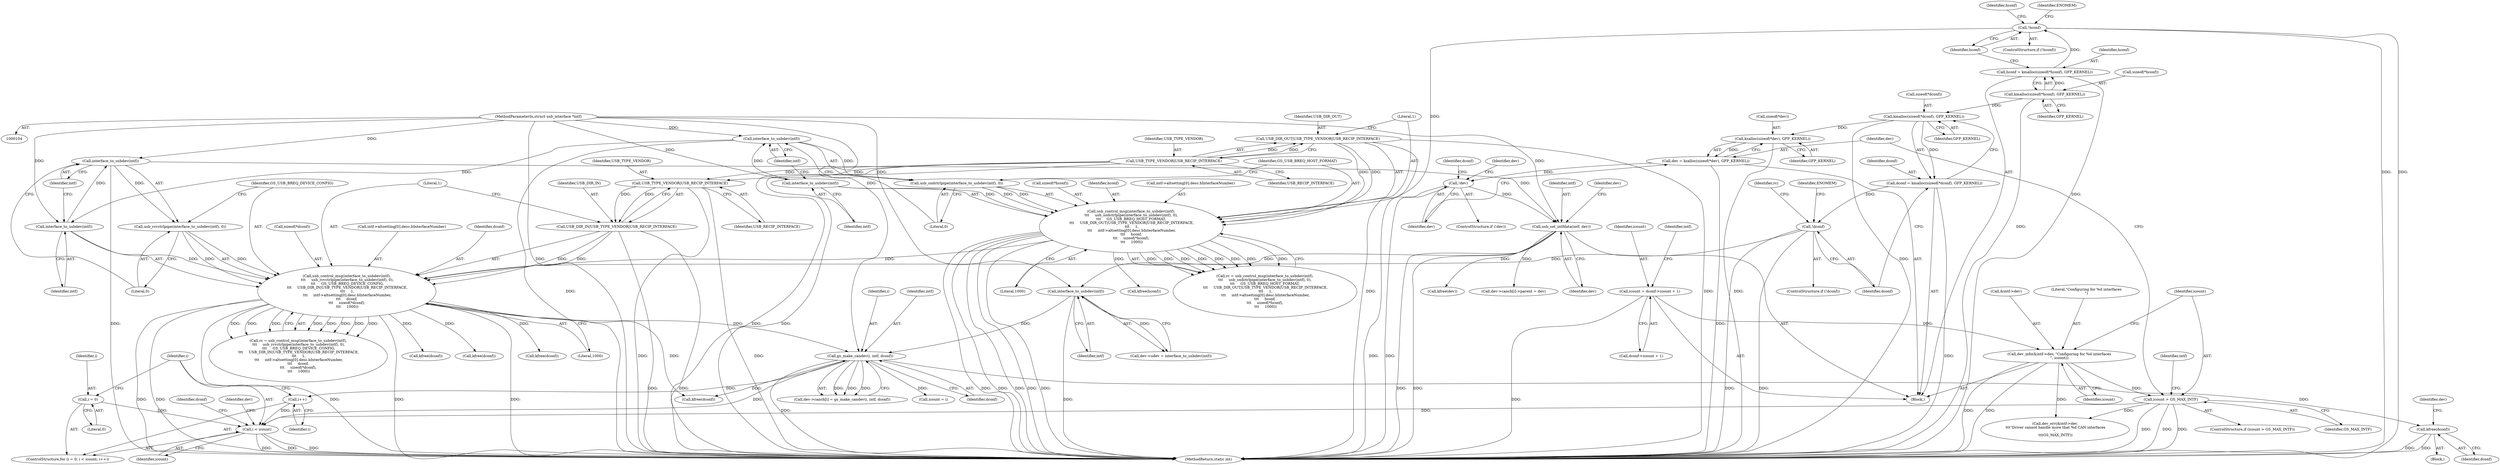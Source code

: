 digraph "0_linux_c919a3069c775c1c876bec55e00b2305d5125caa@API" {
"1000367" [label="(Call,kfree(dconf))"];
"1000324" [label="(Call,gs_make_candev(i, intf, dconf))"];
"1000312" [label="(Call,i < icount)"];
"1000309" [label="(Call,i = 0)"];
"1000315" [label="(Call,i++)"];
"1000256" [label="(Call,icount > GS_MAX_INTF)"];
"1000248" [label="(Call,dev_info(&intf->dev, \"Configuring for %d interfaces\n\", icount))"];
"1000241" [label="(Call,icount = dconf->icount + 1)"];
"1000306" [label="(Call,interface_to_usbdev(intf))"];
"1000299" [label="(Call,usb_set_intfdata(intf, dev))"];
"1000201" [label="(Call,interface_to_usbdev(intf))"];
"1000198" [label="(Call,interface_to_usbdev(intf))"];
"1000142" [label="(Call,interface_to_usbdev(intf))"];
"1000139" [label="(Call,interface_to_usbdev(intf))"];
"1000105" [label="(MethodParameterIn,struct usb_interface *intf)"];
"1000280" [label="(Call,!dev)"];
"1000272" [label="(Call,dev = kzalloc(sizeof(*dev), GFP_KERNEL))"];
"1000274" [label="(Call,kzalloc(sizeof(*dev), GFP_KERNEL))"];
"1000184" [label="(Call,kmalloc(sizeof(*dconf), GFP_KERNEL))"];
"1000120" [label="(Call,kmalloc(sizeof(*hconf), GFP_KERNEL))"];
"1000197" [label="(Call,usb_control_msg(interface_to_usbdev(intf),\n \t\t\t     usb_rcvctrlpipe(interface_to_usbdev(intf), 0),\n \t\t\t     GS_USB_BREQ_DEVICE_CONFIG,\n \t\t\t     USB_DIR_IN|USB_TYPE_VENDOR|USB_RECIP_INTERFACE,\n \t\t\t     1,\n \t\t\t     intf->altsetting[0].desc.bInterfaceNumber,\n\t\t\t     dconf,\n\t\t\t     sizeof(*dconf),\n \t\t\t     1000))"];
"1000200" [label="(Call,usb_rcvctrlpipe(interface_to_usbdev(intf), 0))"];
"1000205" [label="(Call,USB_DIR_IN|USB_TYPE_VENDOR|USB_RECIP_INTERFACE)"];
"1000207" [label="(Call,USB_TYPE_VENDOR|USB_RECIP_INTERFACE)"];
"1000148" [label="(Call,USB_TYPE_VENDOR|USB_RECIP_INTERFACE)"];
"1000138" [label="(Call,usb_control_msg(interface_to_usbdev(intf),\n\t\t\t     usb_sndctrlpipe(interface_to_usbdev(intf), 0),\n\t\t\t     GS_USB_BREQ_HOST_FORMAT,\n \t\t\t     USB_DIR_OUT|USB_TYPE_VENDOR|USB_RECIP_INTERFACE,\n \t\t\t     1,\n \t\t\t     intf->altsetting[0].desc.bInterfaceNumber,\n\t\t\t     hconf,\n\t\t\t     sizeof(*hconf),\n \t\t\t     1000))"];
"1000141" [label="(Call,usb_sndctrlpipe(interface_to_usbdev(intf), 0))"];
"1000146" [label="(Call,USB_DIR_OUT|USB_TYPE_VENDOR|USB_RECIP_INTERFACE)"];
"1000126" [label="(Call,!hconf)"];
"1000118" [label="(Call,hconf = kmalloc(sizeof(*hconf), GFP_KERNEL))"];
"1000190" [label="(Call,!dconf)"];
"1000182" [label="(Call,dconf = kmalloc(sizeof(*dconf), GFP_KERNEL))"];
"1000369" [label="(Call,kfree(dev))"];
"1000325" [label="(Identifier,i)"];
"1000221" [label="(Call,sizeof(*dconf))"];
"1000148" [label="(Call,USB_TYPE_VENDOR|USB_RECIP_INTERFACE)"];
"1000273" [label="(Identifier,dev)"];
"1000133" [label="(Identifier,hconf)"];
"1000165" [label="(Literal,1000)"];
"1000309" [label="(Call,i = 0)"];
"1000368" [label="(Identifier,dconf)"];
"1000272" [label="(Call,dev = kzalloc(sizeof(*dev), GFP_KERNEL))"];
"1000275" [label="(Call,sizeof(*dev))"];
"1000209" [label="(Identifier,USB_RECIP_INTERFACE)"];
"1000124" [label="(Identifier,GFP_KERNEL)"];
"1000147" [label="(Identifier,USB_DIR_OUT)"];
"1000185" [label="(Call,sizeof(*dconf))"];
"1000194" [label="(Identifier,ENOMEM)"];
"1000208" [label="(Identifier,USB_TYPE_VENDOR)"];
"1000118" [label="(Call,hconf = kmalloc(sizeof(*hconf), GFP_KERNEL))"];
"1000150" [label="(Identifier,USB_RECIP_INTERFACE)"];
"1000182" [label="(Call,dconf = kmalloc(sizeof(*dconf), GFP_KERNEL))"];
"1000139" [label="(Call,interface_to_usbdev(intf))"];
"1000255" [label="(ControlStructure,if (icount > GS_MAX_INTF))"];
"1000190" [label="(Call,!dconf)"];
"1000162" [label="(Call,sizeof(*hconf))"];
"1000126" [label="(Call,!hconf)"];
"1000138" [label="(Call,usb_control_msg(interface_to_usbdev(intf),\n\t\t\t     usb_sndctrlpipe(interface_to_usbdev(intf), 0),\n\t\t\t     GS_USB_BREQ_HOST_FORMAT,\n \t\t\t     USB_DIR_OUT|USB_TYPE_VENDOR|USB_RECIP_INTERFACE,\n \t\t\t     1,\n \t\t\t     intf->altsetting[0].desc.bInterfaceNumber,\n\t\t\t     hconf,\n\t\t\t     sizeof(*hconf),\n \t\t\t     1000))"];
"1000383" [label="(Identifier,dconf)"];
"1000321" [label="(Identifier,dev)"];
"1000284" [label="(Identifier,dconf)"];
"1000263" [label="(Identifier,intf)"];
"1000260" [label="(Call,dev_err(&intf->dev,\n \t\t\t\"Driver cannot handle more that %d CAN interfaces\n\",\n \t\t\tGS_MAX_INTF))"];
"1000315" [label="(Call,i++)"];
"1000125" [label="(ControlStructure,if (!hconf))"];
"1000204" [label="(Identifier,GS_USB_BREQ_DEVICE_CONFIG)"];
"1000161" [label="(Identifier,hconf)"];
"1000127" [label="(Identifier,hconf)"];
"1000196" [label="(Identifier,rc)"];
"1000191" [label="(Identifier,dconf)"];
"1000307" [label="(Identifier,intf)"];
"1000281" [label="(Identifier,dev)"];
"1000195" [label="(Call,rc = usb_control_msg(interface_to_usbdev(intf),\n \t\t\t     usb_rcvctrlpipe(interface_to_usbdev(intf), 0),\n \t\t\t     GS_USB_BREQ_DEVICE_CONFIG,\n \t\t\t     USB_DIR_IN|USB_TYPE_VENDOR|USB_RECIP_INTERFACE,\n \t\t\t     1,\n \t\t\t     intf->altsetting[0].desc.bInterfaceNumber,\n\t\t\t     dconf,\n\t\t\t     sizeof(*dconf),\n \t\t\t     1000))"];
"1000318" [label="(Call,dev->canch[i] = gs_make_candev(i, intf, dconf))"];
"1000237" [label="(Call,kfree(dconf))"];
"1000203" [label="(Literal,0)"];
"1000251" [label="(Identifier,intf)"];
"1000205" [label="(Call,USB_DIR_IN|USB_TYPE_VENDOR|USB_RECIP_INTERFACE)"];
"1000140" [label="(Identifier,intf)"];
"1000256" [label="(Call,icount > GS_MAX_INTF)"];
"1000141" [label="(Call,usb_sndctrlpipe(interface_to_usbdev(intf), 0))"];
"1000242" [label="(Identifier,icount)"];
"1000373" [label="(Call,dev->canch[i]->parent = dev)"];
"1000202" [label="(Identifier,intf)"];
"1000149" [label="(Identifier,USB_TYPE_VENDOR)"];
"1000249" [label="(Call,&intf->dev)"];
"1000210" [label="(Literal,1)"];
"1000130" [label="(Identifier,ENOMEM)"];
"1000278" [label="(Identifier,GFP_KERNEL)"];
"1000258" [label="(Identifier,GS_MAX_INTF)"];
"1000344" [label="(Call,icount = i)"];
"1000201" [label="(Call,interface_to_usbdev(intf))"];
"1000143" [label="(Identifier,intf)"];
"1000146" [label="(Call,USB_DIR_OUT|USB_TYPE_VENDOR|USB_RECIP_INTERFACE)"];
"1000151" [label="(Literal,1)"];
"1000312" [label="(Call,i < icount)"];
"1000283" [label="(Call,kfree(dconf))"];
"1000316" [label="(Identifier,i)"];
"1000243" [label="(Call,dconf->icount + 1)"];
"1000311" [label="(Literal,0)"];
"1000314" [label="(Identifier,icount)"];
"1000326" [label="(Identifier,intf)"];
"1000248" [label="(Call,dev_info(&intf->dev, \"Configuring for %d interfaces\n\", icount))"];
"1000120" [label="(Call,kmalloc(sizeof(*hconf), GFP_KERNEL))"];
"1000189" [label="(ControlStructure,if (!dconf))"];
"1000142" [label="(Call,interface_to_usbdev(intf))"];
"1000198" [label="(Call,interface_to_usbdev(intf))"];
"1000152" [label="(Call,intf->altsetting[0].desc.bInterfaceNumber)"];
"1000327" [label="(Identifier,dconf)"];
"1000301" [label="(Identifier,dev)"];
"1000302" [label="(Call,dev->udev = interface_to_usbdev(intf))"];
"1000121" [label="(Call,sizeof(*hconf))"];
"1000119" [label="(Identifier,hconf)"];
"1000370" [label="(Identifier,dev)"];
"1000280" [label="(Call,!dev)"];
"1000386" [label="(MethodReturn,static int)"];
"1000183" [label="(Identifier,dconf)"];
"1000257" [label="(Identifier,icount)"];
"1000267" [label="(Call,kfree(dconf))"];
"1000299" [label="(Call,usb_set_intfdata(intf, dev))"];
"1000300" [label="(Identifier,intf)"];
"1000211" [label="(Call,intf->altsetting[0].desc.bInterfaceNumber)"];
"1000206" [label="(Identifier,USB_DIR_IN)"];
"1000241" [label="(Call,icount = dconf->icount + 1)"];
"1000166" [label="(Call,kfree(hconf))"];
"1000184" [label="(Call,kmalloc(sizeof(*dconf), GFP_KERNEL))"];
"1000136" [label="(Call,rc = usb_control_msg(interface_to_usbdev(intf),\n\t\t\t     usb_sndctrlpipe(interface_to_usbdev(intf), 0),\n\t\t\t     GS_USB_BREQ_HOST_FORMAT,\n \t\t\t     USB_DIR_OUT|USB_TYPE_VENDOR|USB_RECIP_INTERFACE,\n \t\t\t     1,\n \t\t\t     intf->altsetting[0].desc.bInterfaceNumber,\n\t\t\t     hconf,\n\t\t\t     sizeof(*hconf),\n \t\t\t     1000))"];
"1000279" [label="(ControlStructure,if (!dev))"];
"1000224" [label="(Literal,1000)"];
"1000274" [label="(Call,kzalloc(sizeof(*dev), GFP_KERNEL))"];
"1000367" [label="(Call,kfree(dconf))"];
"1000304" [label="(Identifier,dev)"];
"1000107" [label="(Block,)"];
"1000145" [label="(Identifier,GS_USB_BREQ_HOST_FORMAT)"];
"1000199" [label="(Identifier,intf)"];
"1000306" [label="(Call,interface_to_usbdev(intf))"];
"1000144" [label="(Literal,0)"];
"1000188" [label="(Identifier,GFP_KERNEL)"];
"1000200" [label="(Call,usb_rcvctrlpipe(interface_to_usbdev(intf), 0))"];
"1000313" [label="(Identifier,i)"];
"1000220" [label="(Identifier,dconf)"];
"1000310" [label="(Identifier,i)"];
"1000207" [label="(Call,USB_TYPE_VENDOR|USB_RECIP_INTERFACE)"];
"1000382" [label="(Call,kfree(dconf))"];
"1000291" [label="(Identifier,dev)"];
"1000253" [label="(Literal,\"Configuring for %d interfaces\n\")"];
"1000197" [label="(Call,usb_control_msg(interface_to_usbdev(intf),\n \t\t\t     usb_rcvctrlpipe(interface_to_usbdev(intf), 0),\n \t\t\t     GS_USB_BREQ_DEVICE_CONFIG,\n \t\t\t     USB_DIR_IN|USB_TYPE_VENDOR|USB_RECIP_INTERFACE,\n \t\t\t     1,\n \t\t\t     intf->altsetting[0].desc.bInterfaceNumber,\n\t\t\t     dconf,\n\t\t\t     sizeof(*dconf),\n \t\t\t     1000))"];
"1000105" [label="(MethodParameterIn,struct usb_interface *intf)"];
"1000254" [label="(Identifier,icount)"];
"1000324" [label="(Call,gs_make_candev(i, intf, dconf))"];
"1000308" [label="(ControlStructure,for (i = 0; i < icount; i++))"];
"1000335" [label="(Block,)"];
"1000367" -> "1000335"  [label="AST: "];
"1000367" -> "1000368"  [label="CFG: "];
"1000368" -> "1000367"  [label="AST: "];
"1000370" -> "1000367"  [label="CFG: "];
"1000367" -> "1000386"  [label="DDG: "];
"1000367" -> "1000386"  [label="DDG: "];
"1000324" -> "1000367"  [label="DDG: "];
"1000324" -> "1000318"  [label="AST: "];
"1000324" -> "1000327"  [label="CFG: "];
"1000325" -> "1000324"  [label="AST: "];
"1000326" -> "1000324"  [label="AST: "];
"1000327" -> "1000324"  [label="AST: "];
"1000318" -> "1000324"  [label="CFG: "];
"1000324" -> "1000386"  [label="DDG: "];
"1000324" -> "1000315"  [label="DDG: "];
"1000324" -> "1000318"  [label="DDG: "];
"1000324" -> "1000318"  [label="DDG: "];
"1000324" -> "1000318"  [label="DDG: "];
"1000312" -> "1000324"  [label="DDG: "];
"1000306" -> "1000324"  [label="DDG: "];
"1000105" -> "1000324"  [label="DDG: "];
"1000197" -> "1000324"  [label="DDG: "];
"1000324" -> "1000344"  [label="DDG: "];
"1000324" -> "1000382"  [label="DDG: "];
"1000312" -> "1000308"  [label="AST: "];
"1000312" -> "1000314"  [label="CFG: "];
"1000313" -> "1000312"  [label="AST: "];
"1000314" -> "1000312"  [label="AST: "];
"1000321" -> "1000312"  [label="CFG: "];
"1000383" -> "1000312"  [label="CFG: "];
"1000312" -> "1000386"  [label="DDG: "];
"1000312" -> "1000386"  [label="DDG: "];
"1000312" -> "1000386"  [label="DDG: "];
"1000309" -> "1000312"  [label="DDG: "];
"1000315" -> "1000312"  [label="DDG: "];
"1000256" -> "1000312"  [label="DDG: "];
"1000309" -> "1000308"  [label="AST: "];
"1000309" -> "1000311"  [label="CFG: "];
"1000310" -> "1000309"  [label="AST: "];
"1000311" -> "1000309"  [label="AST: "];
"1000313" -> "1000309"  [label="CFG: "];
"1000315" -> "1000308"  [label="AST: "];
"1000315" -> "1000316"  [label="CFG: "];
"1000316" -> "1000315"  [label="AST: "];
"1000313" -> "1000315"  [label="CFG: "];
"1000256" -> "1000255"  [label="AST: "];
"1000256" -> "1000258"  [label="CFG: "];
"1000257" -> "1000256"  [label="AST: "];
"1000258" -> "1000256"  [label="AST: "];
"1000263" -> "1000256"  [label="CFG: "];
"1000273" -> "1000256"  [label="CFG: "];
"1000256" -> "1000386"  [label="DDG: "];
"1000256" -> "1000386"  [label="DDG: "];
"1000256" -> "1000386"  [label="DDG: "];
"1000248" -> "1000256"  [label="DDG: "];
"1000256" -> "1000260"  [label="DDG: "];
"1000248" -> "1000107"  [label="AST: "];
"1000248" -> "1000254"  [label="CFG: "];
"1000249" -> "1000248"  [label="AST: "];
"1000253" -> "1000248"  [label="AST: "];
"1000254" -> "1000248"  [label="AST: "];
"1000257" -> "1000248"  [label="CFG: "];
"1000248" -> "1000386"  [label="DDG: "];
"1000248" -> "1000386"  [label="DDG: "];
"1000241" -> "1000248"  [label="DDG: "];
"1000248" -> "1000260"  [label="DDG: "];
"1000241" -> "1000107"  [label="AST: "];
"1000241" -> "1000243"  [label="CFG: "];
"1000242" -> "1000241"  [label="AST: "];
"1000243" -> "1000241"  [label="AST: "];
"1000251" -> "1000241"  [label="CFG: "];
"1000241" -> "1000386"  [label="DDG: "];
"1000306" -> "1000302"  [label="AST: "];
"1000306" -> "1000307"  [label="CFG: "];
"1000307" -> "1000306"  [label="AST: "];
"1000302" -> "1000306"  [label="CFG: "];
"1000306" -> "1000386"  [label="DDG: "];
"1000306" -> "1000302"  [label="DDG: "];
"1000299" -> "1000306"  [label="DDG: "];
"1000105" -> "1000306"  [label="DDG: "];
"1000299" -> "1000107"  [label="AST: "];
"1000299" -> "1000301"  [label="CFG: "];
"1000300" -> "1000299"  [label="AST: "];
"1000301" -> "1000299"  [label="AST: "];
"1000304" -> "1000299"  [label="CFG: "];
"1000299" -> "1000386"  [label="DDG: "];
"1000299" -> "1000386"  [label="DDG: "];
"1000201" -> "1000299"  [label="DDG: "];
"1000105" -> "1000299"  [label="DDG: "];
"1000280" -> "1000299"  [label="DDG: "];
"1000299" -> "1000369"  [label="DDG: "];
"1000299" -> "1000373"  [label="DDG: "];
"1000201" -> "1000200"  [label="AST: "];
"1000201" -> "1000202"  [label="CFG: "];
"1000202" -> "1000201"  [label="AST: "];
"1000203" -> "1000201"  [label="CFG: "];
"1000201" -> "1000386"  [label="DDG: "];
"1000201" -> "1000200"  [label="DDG: "];
"1000198" -> "1000201"  [label="DDG: "];
"1000105" -> "1000201"  [label="DDG: "];
"1000198" -> "1000197"  [label="AST: "];
"1000198" -> "1000199"  [label="CFG: "];
"1000199" -> "1000198"  [label="AST: "];
"1000202" -> "1000198"  [label="CFG: "];
"1000198" -> "1000197"  [label="DDG: "];
"1000142" -> "1000198"  [label="DDG: "];
"1000105" -> "1000198"  [label="DDG: "];
"1000142" -> "1000141"  [label="AST: "];
"1000142" -> "1000143"  [label="CFG: "];
"1000143" -> "1000142"  [label="AST: "];
"1000144" -> "1000142"  [label="CFG: "];
"1000142" -> "1000386"  [label="DDG: "];
"1000142" -> "1000141"  [label="DDG: "];
"1000139" -> "1000142"  [label="DDG: "];
"1000105" -> "1000142"  [label="DDG: "];
"1000139" -> "1000138"  [label="AST: "];
"1000139" -> "1000140"  [label="CFG: "];
"1000140" -> "1000139"  [label="AST: "];
"1000143" -> "1000139"  [label="CFG: "];
"1000139" -> "1000138"  [label="DDG: "];
"1000105" -> "1000139"  [label="DDG: "];
"1000105" -> "1000104"  [label="AST: "];
"1000105" -> "1000386"  [label="DDG: "];
"1000280" -> "1000279"  [label="AST: "];
"1000280" -> "1000281"  [label="CFG: "];
"1000281" -> "1000280"  [label="AST: "];
"1000284" -> "1000280"  [label="CFG: "];
"1000291" -> "1000280"  [label="CFG: "];
"1000280" -> "1000386"  [label="DDG: "];
"1000280" -> "1000386"  [label="DDG: "];
"1000272" -> "1000280"  [label="DDG: "];
"1000272" -> "1000107"  [label="AST: "];
"1000272" -> "1000274"  [label="CFG: "];
"1000273" -> "1000272"  [label="AST: "];
"1000274" -> "1000272"  [label="AST: "];
"1000281" -> "1000272"  [label="CFG: "];
"1000272" -> "1000386"  [label="DDG: "];
"1000274" -> "1000272"  [label="DDG: "];
"1000274" -> "1000278"  [label="CFG: "];
"1000275" -> "1000274"  [label="AST: "];
"1000278" -> "1000274"  [label="AST: "];
"1000274" -> "1000386"  [label="DDG: "];
"1000184" -> "1000274"  [label="DDG: "];
"1000184" -> "1000182"  [label="AST: "];
"1000184" -> "1000188"  [label="CFG: "];
"1000185" -> "1000184"  [label="AST: "];
"1000188" -> "1000184"  [label="AST: "];
"1000182" -> "1000184"  [label="CFG: "];
"1000184" -> "1000386"  [label="DDG: "];
"1000184" -> "1000182"  [label="DDG: "];
"1000120" -> "1000184"  [label="DDG: "];
"1000120" -> "1000118"  [label="AST: "];
"1000120" -> "1000124"  [label="CFG: "];
"1000121" -> "1000120"  [label="AST: "];
"1000124" -> "1000120"  [label="AST: "];
"1000118" -> "1000120"  [label="CFG: "];
"1000120" -> "1000386"  [label="DDG: "];
"1000120" -> "1000118"  [label="DDG: "];
"1000197" -> "1000195"  [label="AST: "];
"1000197" -> "1000224"  [label="CFG: "];
"1000200" -> "1000197"  [label="AST: "];
"1000204" -> "1000197"  [label="AST: "];
"1000205" -> "1000197"  [label="AST: "];
"1000210" -> "1000197"  [label="AST: "];
"1000211" -> "1000197"  [label="AST: "];
"1000220" -> "1000197"  [label="AST: "];
"1000221" -> "1000197"  [label="AST: "];
"1000224" -> "1000197"  [label="AST: "];
"1000195" -> "1000197"  [label="CFG: "];
"1000197" -> "1000386"  [label="DDG: "];
"1000197" -> "1000386"  [label="DDG: "];
"1000197" -> "1000386"  [label="DDG: "];
"1000197" -> "1000386"  [label="DDG: "];
"1000197" -> "1000386"  [label="DDG: "];
"1000197" -> "1000195"  [label="DDG: "];
"1000197" -> "1000195"  [label="DDG: "];
"1000197" -> "1000195"  [label="DDG: "];
"1000197" -> "1000195"  [label="DDG: "];
"1000197" -> "1000195"  [label="DDG: "];
"1000197" -> "1000195"  [label="DDG: "];
"1000197" -> "1000195"  [label="DDG: "];
"1000197" -> "1000195"  [label="DDG: "];
"1000200" -> "1000197"  [label="DDG: "];
"1000200" -> "1000197"  [label="DDG: "];
"1000205" -> "1000197"  [label="DDG: "];
"1000205" -> "1000197"  [label="DDG: "];
"1000138" -> "1000197"  [label="DDG: "];
"1000190" -> "1000197"  [label="DDG: "];
"1000197" -> "1000237"  [label="DDG: "];
"1000197" -> "1000267"  [label="DDG: "];
"1000197" -> "1000283"  [label="DDG: "];
"1000197" -> "1000382"  [label="DDG: "];
"1000200" -> "1000203"  [label="CFG: "];
"1000203" -> "1000200"  [label="AST: "];
"1000204" -> "1000200"  [label="CFG: "];
"1000205" -> "1000207"  [label="CFG: "];
"1000206" -> "1000205"  [label="AST: "];
"1000207" -> "1000205"  [label="AST: "];
"1000210" -> "1000205"  [label="CFG: "];
"1000205" -> "1000386"  [label="DDG: "];
"1000205" -> "1000386"  [label="DDG: "];
"1000207" -> "1000205"  [label="DDG: "];
"1000207" -> "1000205"  [label="DDG: "];
"1000207" -> "1000209"  [label="CFG: "];
"1000208" -> "1000207"  [label="AST: "];
"1000209" -> "1000207"  [label="AST: "];
"1000207" -> "1000386"  [label="DDG: "];
"1000207" -> "1000386"  [label="DDG: "];
"1000148" -> "1000207"  [label="DDG: "];
"1000148" -> "1000207"  [label="DDG: "];
"1000148" -> "1000146"  [label="AST: "];
"1000148" -> "1000150"  [label="CFG: "];
"1000149" -> "1000148"  [label="AST: "];
"1000150" -> "1000148"  [label="AST: "];
"1000146" -> "1000148"  [label="CFG: "];
"1000148" -> "1000386"  [label="DDG: "];
"1000148" -> "1000386"  [label="DDG: "];
"1000148" -> "1000146"  [label="DDG: "];
"1000148" -> "1000146"  [label="DDG: "];
"1000138" -> "1000136"  [label="AST: "];
"1000138" -> "1000165"  [label="CFG: "];
"1000141" -> "1000138"  [label="AST: "];
"1000145" -> "1000138"  [label="AST: "];
"1000146" -> "1000138"  [label="AST: "];
"1000151" -> "1000138"  [label="AST: "];
"1000152" -> "1000138"  [label="AST: "];
"1000161" -> "1000138"  [label="AST: "];
"1000162" -> "1000138"  [label="AST: "];
"1000165" -> "1000138"  [label="AST: "];
"1000136" -> "1000138"  [label="CFG: "];
"1000138" -> "1000386"  [label="DDG: "];
"1000138" -> "1000386"  [label="DDG: "];
"1000138" -> "1000386"  [label="DDG: "];
"1000138" -> "1000386"  [label="DDG: "];
"1000138" -> "1000386"  [label="DDG: "];
"1000138" -> "1000136"  [label="DDG: "];
"1000138" -> "1000136"  [label="DDG: "];
"1000138" -> "1000136"  [label="DDG: "];
"1000138" -> "1000136"  [label="DDG: "];
"1000138" -> "1000136"  [label="DDG: "];
"1000138" -> "1000136"  [label="DDG: "];
"1000138" -> "1000136"  [label="DDG: "];
"1000138" -> "1000136"  [label="DDG: "];
"1000141" -> "1000138"  [label="DDG: "];
"1000141" -> "1000138"  [label="DDG: "];
"1000146" -> "1000138"  [label="DDG: "];
"1000146" -> "1000138"  [label="DDG: "];
"1000126" -> "1000138"  [label="DDG: "];
"1000138" -> "1000166"  [label="DDG: "];
"1000141" -> "1000144"  [label="CFG: "];
"1000144" -> "1000141"  [label="AST: "];
"1000145" -> "1000141"  [label="CFG: "];
"1000147" -> "1000146"  [label="AST: "];
"1000151" -> "1000146"  [label="CFG: "];
"1000146" -> "1000386"  [label="DDG: "];
"1000146" -> "1000386"  [label="DDG: "];
"1000126" -> "1000125"  [label="AST: "];
"1000126" -> "1000127"  [label="CFG: "];
"1000127" -> "1000126"  [label="AST: "];
"1000130" -> "1000126"  [label="CFG: "];
"1000133" -> "1000126"  [label="CFG: "];
"1000126" -> "1000386"  [label="DDG: "];
"1000126" -> "1000386"  [label="DDG: "];
"1000118" -> "1000126"  [label="DDG: "];
"1000118" -> "1000107"  [label="AST: "];
"1000119" -> "1000118"  [label="AST: "];
"1000127" -> "1000118"  [label="CFG: "];
"1000118" -> "1000386"  [label="DDG: "];
"1000190" -> "1000189"  [label="AST: "];
"1000190" -> "1000191"  [label="CFG: "];
"1000191" -> "1000190"  [label="AST: "];
"1000194" -> "1000190"  [label="CFG: "];
"1000196" -> "1000190"  [label="CFG: "];
"1000190" -> "1000386"  [label="DDG: "];
"1000190" -> "1000386"  [label="DDG: "];
"1000182" -> "1000190"  [label="DDG: "];
"1000182" -> "1000107"  [label="AST: "];
"1000183" -> "1000182"  [label="AST: "];
"1000191" -> "1000182"  [label="CFG: "];
"1000182" -> "1000386"  [label="DDG: "];
}
